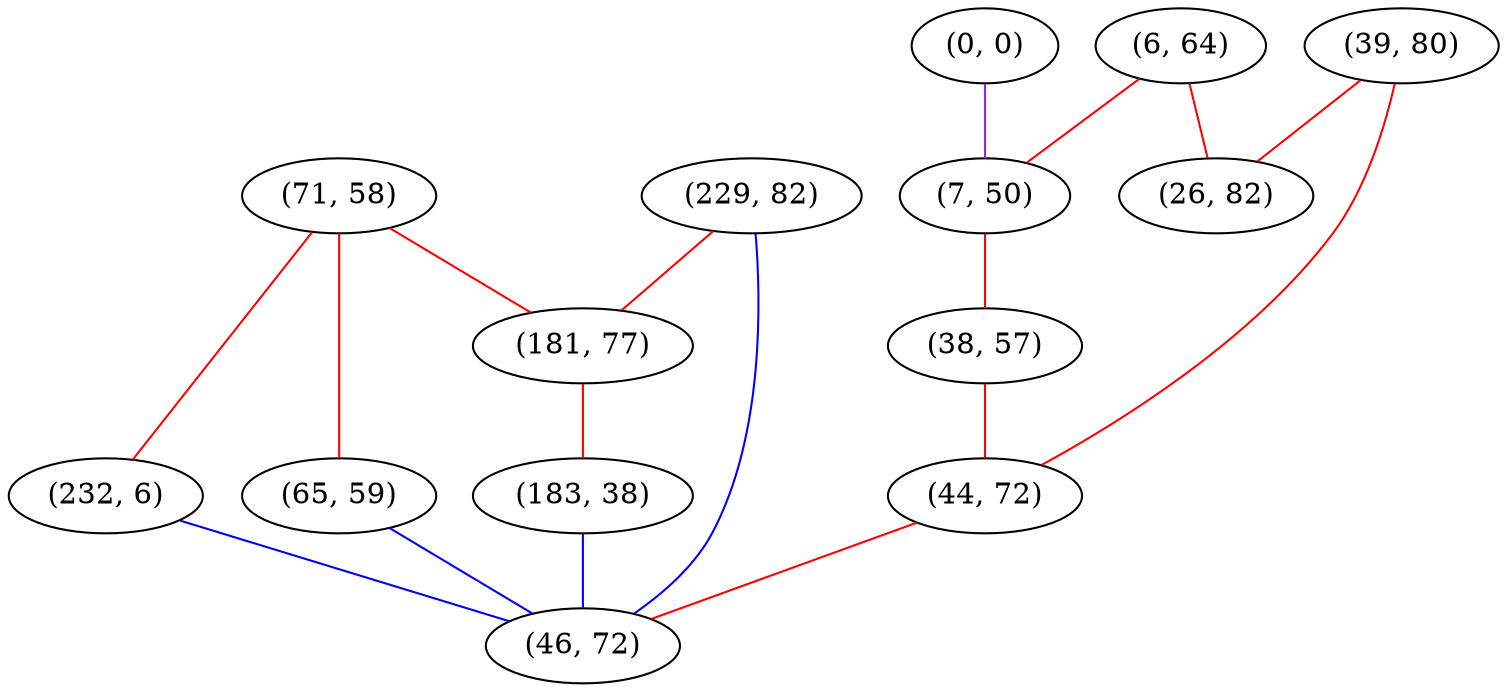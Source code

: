 graph "" {
"(0, 0)";
"(71, 58)";
"(65, 59)";
"(229, 82)";
"(6, 64)";
"(7, 50)";
"(181, 77)";
"(38, 57)";
"(39, 80)";
"(232, 6)";
"(183, 38)";
"(44, 72)";
"(46, 72)";
"(26, 82)";
"(0, 0)" -- "(7, 50)"  [color=purple, key=0, weight=4];
"(71, 58)" -- "(232, 6)"  [color=red, key=0, weight=1];
"(71, 58)" -- "(65, 59)"  [color=red, key=0, weight=1];
"(71, 58)" -- "(181, 77)"  [color=red, key=0, weight=1];
"(65, 59)" -- "(46, 72)"  [color=blue, key=0, weight=3];
"(229, 82)" -- "(181, 77)"  [color=red, key=0, weight=1];
"(229, 82)" -- "(46, 72)"  [color=blue, key=0, weight=3];
"(6, 64)" -- "(7, 50)"  [color=red, key=0, weight=1];
"(6, 64)" -- "(26, 82)"  [color=red, key=0, weight=1];
"(7, 50)" -- "(38, 57)"  [color=red, key=0, weight=1];
"(181, 77)" -- "(183, 38)"  [color=red, key=0, weight=1];
"(38, 57)" -- "(44, 72)"  [color=red, key=0, weight=1];
"(39, 80)" -- "(26, 82)"  [color=red, key=0, weight=1];
"(39, 80)" -- "(44, 72)"  [color=red, key=0, weight=1];
"(232, 6)" -- "(46, 72)"  [color=blue, key=0, weight=3];
"(183, 38)" -- "(46, 72)"  [color=blue, key=0, weight=3];
"(44, 72)" -- "(46, 72)"  [color=red, key=0, weight=1];
}
